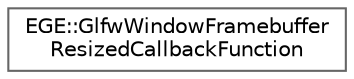 digraph "Graphical Class Hierarchy"
{
 // LATEX_PDF_SIZE
  bgcolor="transparent";
  edge [fontname=Helvetica,fontsize=10,labelfontname=Helvetica,labelfontsize=10];
  node [fontname=Helvetica,fontsize=10,shape=box,height=0.2,width=0.4];
  rankdir="LR";
  Node0 [id="Node000000",label="EGE::GlfwWindowFramebuffer\lResizedCallbackFunction",height=0.2,width=0.4,color="grey40", fillcolor="white", style="filled",URL="$classEGE_1_1GlfwWindowFramebufferResizedCallbackFunction.html",tooltip="Represents a singleton callback function for handling key events in a GLFW window."];
}
